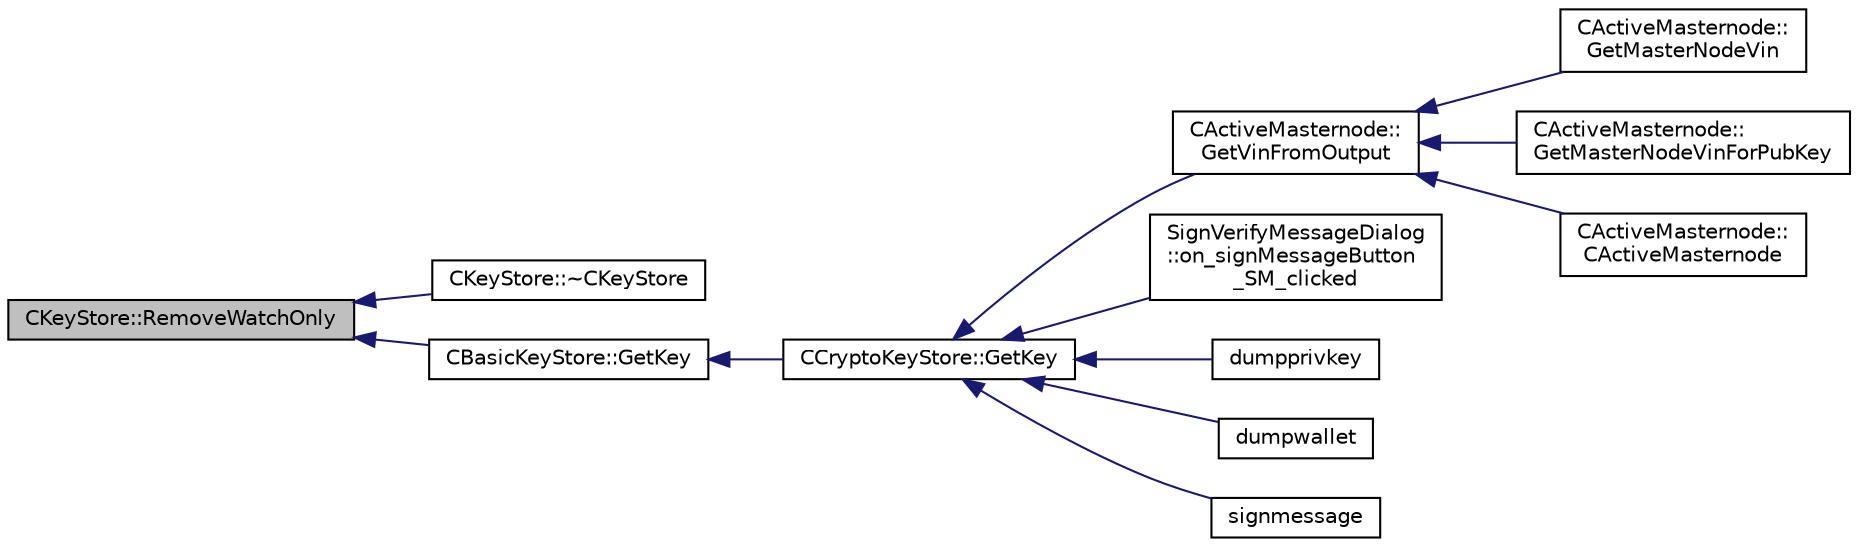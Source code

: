 digraph "CKeyStore::RemoveWatchOnly"
{
  edge [fontname="Helvetica",fontsize="10",labelfontname="Helvetica",labelfontsize="10"];
  node [fontname="Helvetica",fontsize="10",shape=record];
  rankdir="LR";
  Node241 [label="CKeyStore::RemoveWatchOnly",height=0.2,width=0.4,color="black", fillcolor="grey75", style="filled", fontcolor="black"];
  Node241 -> Node242 [dir="back",color="midnightblue",fontsize="10",style="solid",fontname="Helvetica"];
  Node242 [label="CKeyStore::~CKeyStore",height=0.2,width=0.4,color="black", fillcolor="white", style="filled",URL="$d0/dc3/class_c_key_store.html#a9bfaef2bcd6effc467a96043f44044a0"];
  Node241 -> Node243 [dir="back",color="midnightblue",fontsize="10",style="solid",fontname="Helvetica"];
  Node243 [label="CBasicKeyStore::GetKey",height=0.2,width=0.4,color="black", fillcolor="white", style="filled",URL="$db/db1/class_c_basic_key_store.html#a69328ee642e4234922356f59876e956d"];
  Node243 -> Node244 [dir="back",color="midnightblue",fontsize="10",style="solid",fontname="Helvetica"];
  Node244 [label="CCryptoKeyStore::GetKey",height=0.2,width=0.4,color="black", fillcolor="white", style="filled",URL="$db/dad/class_c_crypto_key_store.html#af46ec271fffb65a113702ba40a3738c8"];
  Node244 -> Node245 [dir="back",color="midnightblue",fontsize="10",style="solid",fontname="Helvetica"];
  Node245 [label="CActiveMasternode::\lGetVinFromOutput",height=0.2,width=0.4,color="black", fillcolor="white", style="filled",URL="$d9/d29/class_c_active_masternode.html#abc2ae1e24001f80ace4bbea2b6453944"];
  Node245 -> Node246 [dir="back",color="midnightblue",fontsize="10",style="solid",fontname="Helvetica"];
  Node246 [label="CActiveMasternode::\lGetMasterNodeVin",height=0.2,width=0.4,color="black", fillcolor="white", style="filled",URL="$d9/d29/class_c_active_masternode.html#adc93036b86ee9ef6abe5e0b783a51283"];
  Node245 -> Node247 [dir="back",color="midnightblue",fontsize="10",style="solid",fontname="Helvetica"];
  Node247 [label="CActiveMasternode::\lGetMasterNodeVinForPubKey",height=0.2,width=0.4,color="black", fillcolor="white", style="filled",URL="$d9/d29/class_c_active_masternode.html#ada17e6bbfd69a3acf166b49c10365da4"];
  Node245 -> Node248 [dir="back",color="midnightblue",fontsize="10",style="solid",fontname="Helvetica"];
  Node248 [label="CActiveMasternode::\lCActiveMasternode",height=0.2,width=0.4,color="black", fillcolor="white", style="filled",URL="$d9/d29/class_c_active_masternode.html#a7ffb946d1b2aad0054d3b3efce8c0543"];
  Node244 -> Node249 [dir="back",color="midnightblue",fontsize="10",style="solid",fontname="Helvetica"];
  Node249 [label="SignVerifyMessageDialog\l::on_signMessageButton\l_SM_clicked",height=0.2,width=0.4,color="black", fillcolor="white", style="filled",URL="$d1/d26/class_sign_verify_message_dialog.html#a2ef91b4ace68d63ab1c1d3cc6c13b5f9"];
  Node244 -> Node250 [dir="back",color="midnightblue",fontsize="10",style="solid",fontname="Helvetica"];
  Node250 [label="dumpprivkey",height=0.2,width=0.4,color="black", fillcolor="white", style="filled",URL="$dc/dbf/rpcdump_8cpp.html#a4010fb238298e15c540d3e5ecd60f858"];
  Node244 -> Node251 [dir="back",color="midnightblue",fontsize="10",style="solid",fontname="Helvetica"];
  Node251 [label="dumpwallet",height=0.2,width=0.4,color="black", fillcolor="white", style="filled",URL="$dc/dbf/rpcdump_8cpp.html#a831ddf746d4f2500ba6f6c07f63445cd"];
  Node244 -> Node252 [dir="back",color="midnightblue",fontsize="10",style="solid",fontname="Helvetica"];
  Node252 [label="signmessage",height=0.2,width=0.4,color="black", fillcolor="white", style="filled",URL="$df/d1d/rpcwallet_8cpp.html#a315b42a2c859c4b50a54c1b05984928c"];
}

